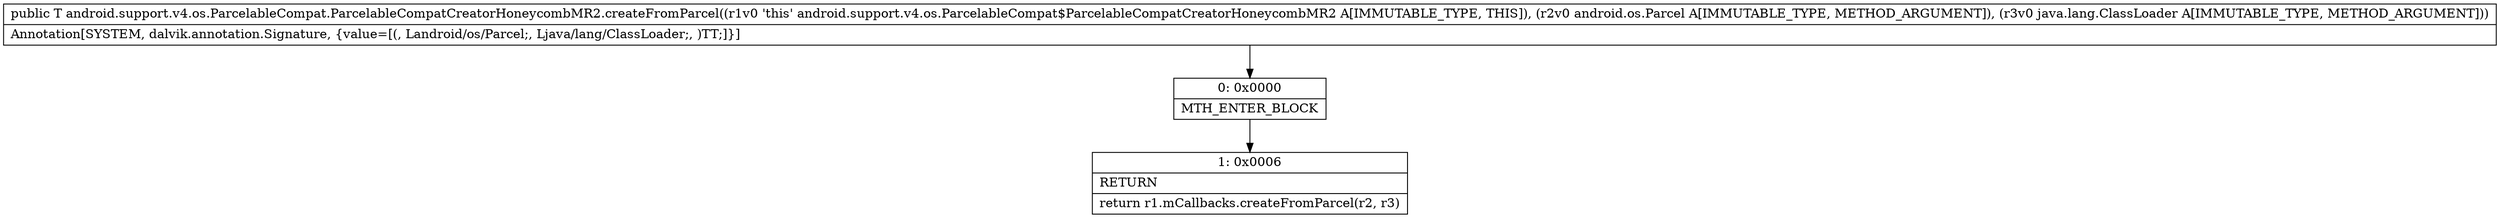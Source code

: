 digraph "CFG forandroid.support.v4.os.ParcelableCompat.ParcelableCompatCreatorHoneycombMR2.createFromParcel(Landroid\/os\/Parcel;Ljava\/lang\/ClassLoader;)Ljava\/lang\/Object;" {
Node_0 [shape=record,label="{0\:\ 0x0000|MTH_ENTER_BLOCK\l}"];
Node_1 [shape=record,label="{1\:\ 0x0006|RETURN\l|return r1.mCallbacks.createFromParcel(r2, r3)\l}"];
MethodNode[shape=record,label="{public T android.support.v4.os.ParcelableCompat.ParcelableCompatCreatorHoneycombMR2.createFromParcel((r1v0 'this' android.support.v4.os.ParcelableCompat$ParcelableCompatCreatorHoneycombMR2 A[IMMUTABLE_TYPE, THIS]), (r2v0 android.os.Parcel A[IMMUTABLE_TYPE, METHOD_ARGUMENT]), (r3v0 java.lang.ClassLoader A[IMMUTABLE_TYPE, METHOD_ARGUMENT]))  | Annotation[SYSTEM, dalvik.annotation.Signature, \{value=[(, Landroid\/os\/Parcel;, Ljava\/lang\/ClassLoader;, )TT;]\}]\l}"];
MethodNode -> Node_0;
Node_0 -> Node_1;
}

